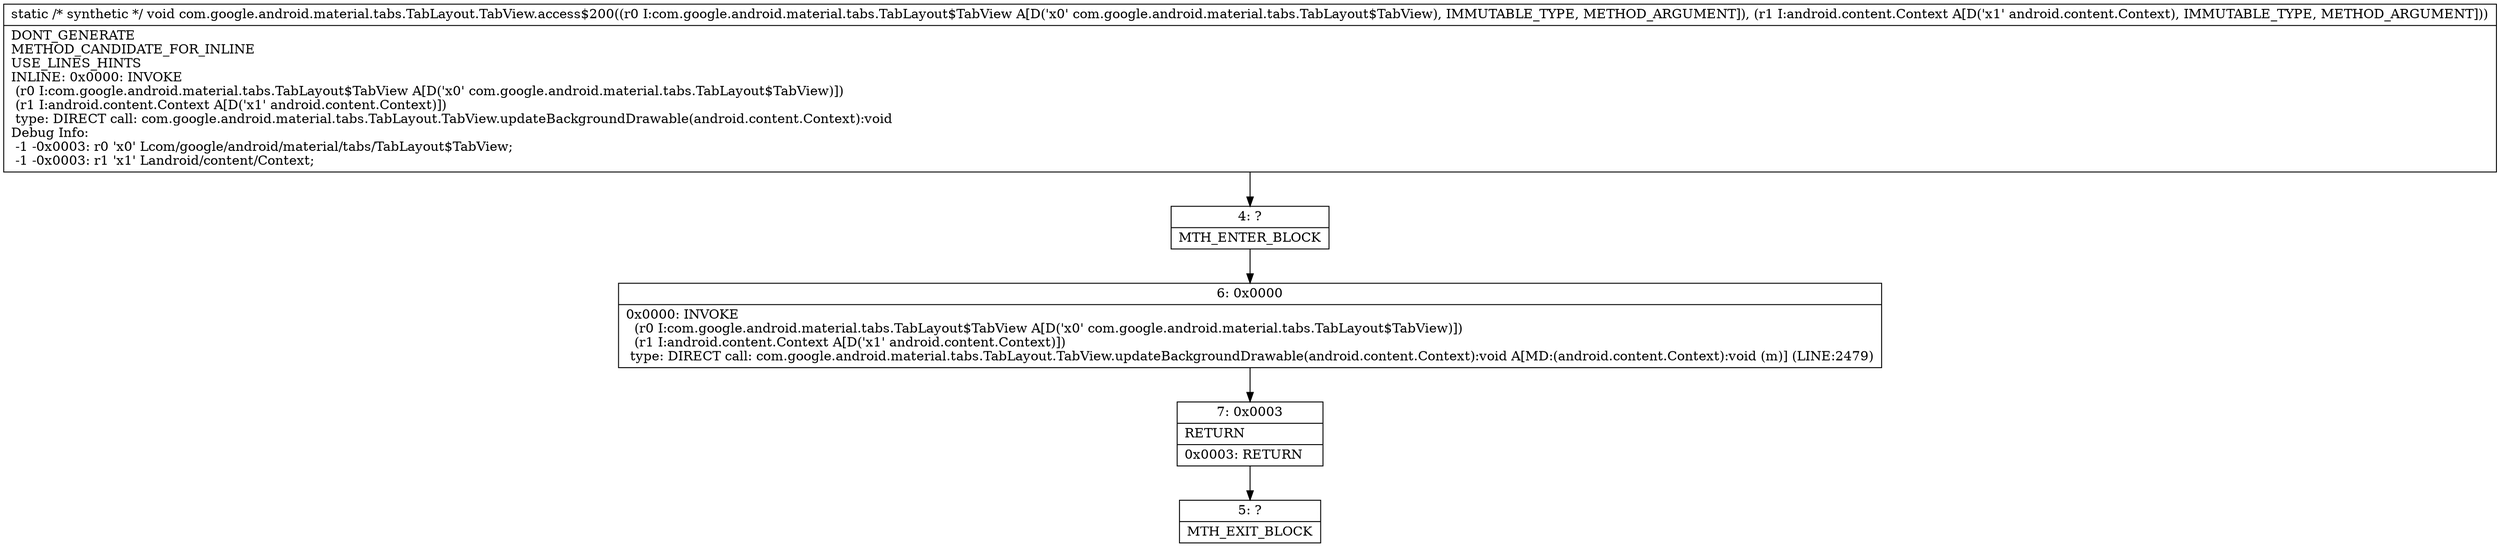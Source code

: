 digraph "CFG forcom.google.android.material.tabs.TabLayout.TabView.access$200(Lcom\/google\/android\/material\/tabs\/TabLayout$TabView;Landroid\/content\/Context;)V" {
Node_4 [shape=record,label="{4\:\ ?|MTH_ENTER_BLOCK\l}"];
Node_6 [shape=record,label="{6\:\ 0x0000|0x0000: INVOKE  \l  (r0 I:com.google.android.material.tabs.TabLayout$TabView A[D('x0' com.google.android.material.tabs.TabLayout$TabView)])\l  (r1 I:android.content.Context A[D('x1' android.content.Context)])\l type: DIRECT call: com.google.android.material.tabs.TabLayout.TabView.updateBackgroundDrawable(android.content.Context):void A[MD:(android.content.Context):void (m)] (LINE:2479)\l}"];
Node_7 [shape=record,label="{7\:\ 0x0003|RETURN\l|0x0003: RETURN   \l}"];
Node_5 [shape=record,label="{5\:\ ?|MTH_EXIT_BLOCK\l}"];
MethodNode[shape=record,label="{static \/* synthetic *\/ void com.google.android.material.tabs.TabLayout.TabView.access$200((r0 I:com.google.android.material.tabs.TabLayout$TabView A[D('x0' com.google.android.material.tabs.TabLayout$TabView), IMMUTABLE_TYPE, METHOD_ARGUMENT]), (r1 I:android.content.Context A[D('x1' android.content.Context), IMMUTABLE_TYPE, METHOD_ARGUMENT]))  | DONT_GENERATE\lMETHOD_CANDIDATE_FOR_INLINE\lUSE_LINES_HINTS\lINLINE: 0x0000: INVOKE  \l  (r0 I:com.google.android.material.tabs.TabLayout$TabView A[D('x0' com.google.android.material.tabs.TabLayout$TabView)])\l  (r1 I:android.content.Context A[D('x1' android.content.Context)])\l type: DIRECT call: com.google.android.material.tabs.TabLayout.TabView.updateBackgroundDrawable(android.content.Context):void\lDebug Info:\l  \-1 \-0x0003: r0 'x0' Lcom\/google\/android\/material\/tabs\/TabLayout$TabView;\l  \-1 \-0x0003: r1 'x1' Landroid\/content\/Context;\l}"];
MethodNode -> Node_4;Node_4 -> Node_6;
Node_6 -> Node_7;
Node_7 -> Node_5;
}

